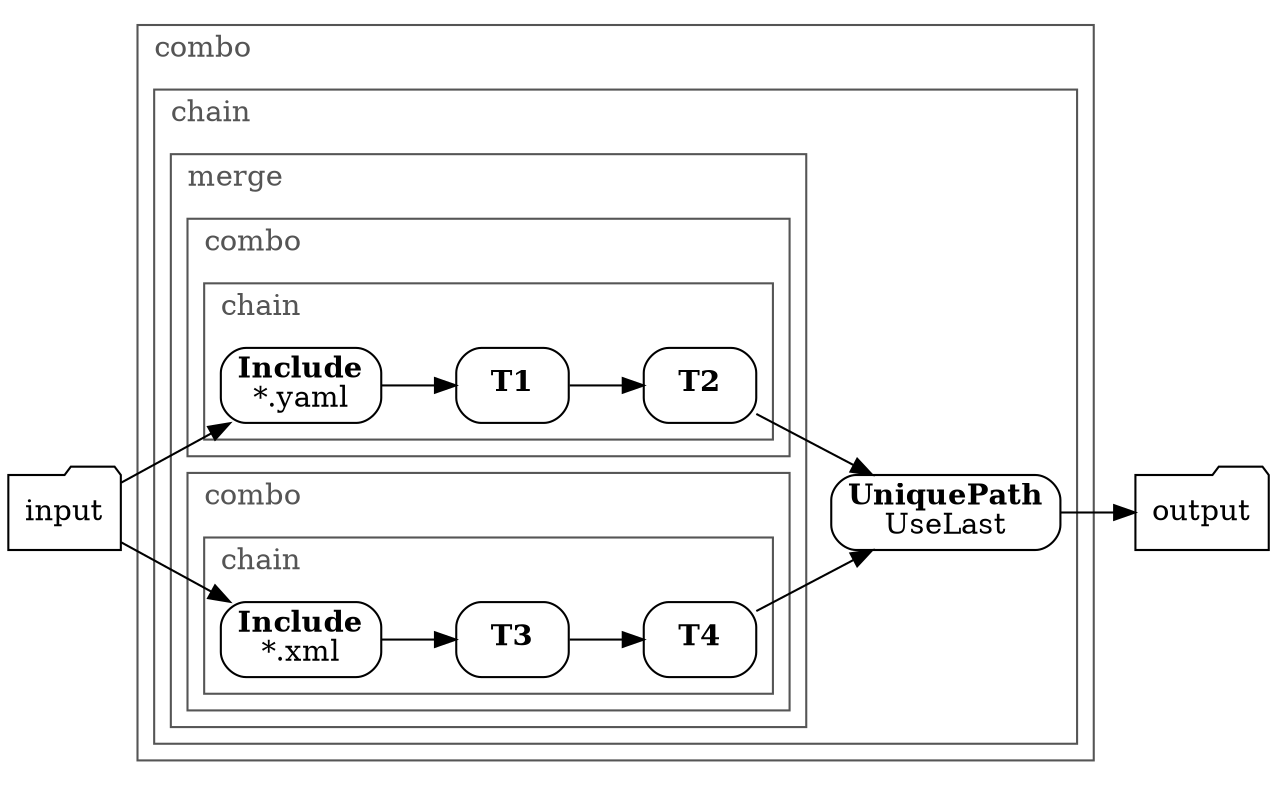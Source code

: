 // This file was auto-generated from combo1.yaml - DO NOT MODIFY

digraph G {
  rankdir="LR";
  labeljust="l";
  node [shape="rect"; style="rounded"; ]


  String_5ce33a58 [label="input"; shape="folder"; ]
  String_78a287ed [label="output"; shape="folder"; ]

  UniquePath_2756c0a7 -> String_78a287ed;
  String_5ce33a58 -> Include_3f1c5af9;
  String_5ce33a58 -> Include_5ef0d29e;

  subgraph cluster_5733f295 {
    label=<combo>;
    color="#555555";
    fontcolor="#555555";

    subgraph cluster_83298d7 {
      label=<chain>;
      color="#555555";
      fontcolor="#555555";

      UniquePath_2756c0a7 [label=<<b>UniquePath</b><br/>UseLast>; ]

      T4_1e1d3956 -> UniquePath_2756c0a7;
      T2_5b40ceb -> UniquePath_2756c0a7;

      subgraph cluster_7d3430a7 {
        label=<merge>;
        color="#555555";
        fontcolor="#555555";

        subgraph cluster_efde75f {
          label=<combo>;
          color="#555555";
          fontcolor="#555555";

          subgraph cluster_6c8bca63 {
            label=<chain>;
            color="#555555";
            fontcolor="#555555";

            Include_5ef0d29e [label=<<b>Include</b><br/>*.yaml>; ]
            T1_618c5d94 [label=<<b>T1</b>>; ]
            T2_5b40ceb [label=<<b>T2</b>>; ]

            Include_5ef0d29e -> T1_618c5d94;
            T1_618c5d94 -> T2_5b40ceb;
          }
        }
        subgraph cluster_2bef51f2 {
          label=<combo>;
          color="#555555";
          fontcolor="#555555";

          subgraph cluster_1bc715b8 {
            label=<chain>;
            color="#555555";
            fontcolor="#555555";

            Include_3f1c5af9 [label=<<b>Include</b><br/>*.xml>; ]
            T3_30f5a68a [label=<<b>T3</b>>; ]
            T4_1e1d3956 [label=<<b>T4</b>>; ]

            Include_3f1c5af9 -> T3_30f5a68a;
            T3_30f5a68a -> T4_1e1d3956;
          }
        }
      }
    }
  }
}
